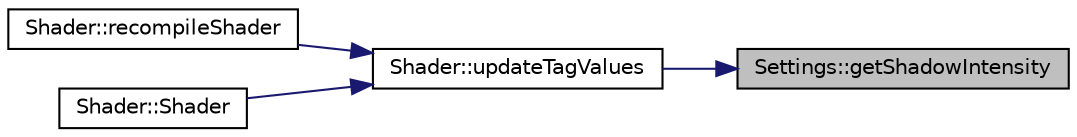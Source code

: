 digraph "Settings::getShadowIntensity"
{
 // INTERACTIVE_SVG=YES
 // LATEX_PDF_SIZE
  edge [fontname="Helvetica",fontsize="10",labelfontname="Helvetica",labelfontsize="10"];
  node [fontname="Helvetica",fontsize="10",shape=record];
  rankdir="RL";
  Node1 [label="Settings::getShadowIntensity",height=0.2,width=0.4,color="black", fillcolor="grey75", style="filled", fontcolor="black",tooltip=" "];
  Node1 -> Node2 [dir="back",color="midnightblue",fontsize="10",style="solid",fontname="Helvetica"];
  Node2 [label="Shader::updateTagValues",height=0.2,width=0.4,color="black", fillcolor="white", style="filled",URL="$d1/d51/class_shader.html#a5092f138c9979b3f23ede89ea0c4bc54",tooltip=" "];
  Node2 -> Node3 [dir="back",color="midnightblue",fontsize="10",style="solid",fontname="Helvetica"];
  Node3 [label="Shader::recompileShader",height=0.2,width=0.4,color="black", fillcolor="white", style="filled",URL="$d1/d51/class_shader.html#ac54f6756d191e870421d73671d696a9a",tooltip=" "];
  Node2 -> Node4 [dir="back",color="midnightblue",fontsize="10",style="solid",fontname="Helvetica"];
  Node4 [label="Shader::Shader",height=0.2,width=0.4,color="black", fillcolor="white", style="filled",URL="$d1/d51/class_shader.html#af076aa6265cb875e0395d816b92d8637",tooltip=" "];
}
